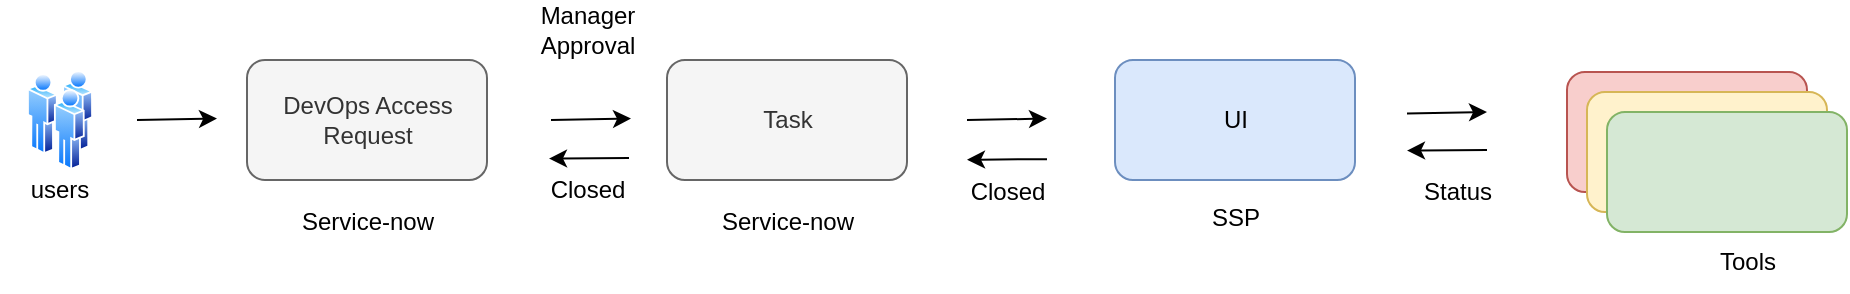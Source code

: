 <mxfile version="20.2.2" type="github">
  <diagram id="K0u1ulP-ULS7Q2HhCe41" name="Page-1">
    <mxGraphModel dx="944" dy="568" grid="1" gridSize="10" guides="1" tooltips="1" connect="1" arrows="1" fold="1" page="1" pageScale="1" pageWidth="1169" pageHeight="827" math="0" shadow="0">
      <root>
        <mxCell id="0" />
        <mxCell id="1" parent="0" />
        <mxCell id="nr1RQSjJcrJyGczmWqtb-1" value="DevOps Access Request" style="rounded=1;whiteSpace=wrap;html=1;fillColor=#f5f5f5;fontColor=#333333;strokeColor=#666666;" parent="1" vertex="1">
          <mxGeometry x="246.5" y="380" width="120" height="60" as="geometry" />
        </mxCell>
        <mxCell id="nr1RQSjJcrJyGczmWqtb-2" value="" style="aspect=fixed;perimeter=ellipsePerimeter;html=1;align=center;shadow=0;dashed=0;spacingTop=3;image;image=img/lib/active_directory/users.svg;" parent="1" vertex="1">
          <mxGeometry x="136.5" y="385" width="33" height="50" as="geometry" />
        </mxCell>
        <mxCell id="nr1RQSjJcrJyGczmWqtb-3" value="Service-now" style="text;html=1;strokeColor=none;fillColor=none;align=center;verticalAlign=middle;whiteSpace=wrap;rounded=0;" parent="1" vertex="1">
          <mxGeometry x="236.5" y="446" width="140" height="30" as="geometry" />
        </mxCell>
        <mxCell id="nr1RQSjJcrJyGczmWqtb-4" value="" style="endArrow=classic;html=1;rounded=0;" parent="1" edge="1">
          <mxGeometry width="50" height="50" relative="1" as="geometry">
            <mxPoint x="191.5" y="410" as="sourcePoint" />
            <mxPoint x="231.5" y="409.29" as="targetPoint" />
          </mxGeometry>
        </mxCell>
        <mxCell id="nr1RQSjJcrJyGczmWqtb-5" value="users" style="text;html=1;strokeColor=none;fillColor=none;align=center;verticalAlign=middle;whiteSpace=wrap;rounded=0;" parent="1" vertex="1">
          <mxGeometry x="123" y="430" width="60" height="30" as="geometry" />
        </mxCell>
        <mxCell id="nr1RQSjJcrJyGczmWqtb-6" value="UI" style="rounded=1;whiteSpace=wrap;html=1;fillColor=#dae8fc;strokeColor=#6c8ebf;" parent="1" vertex="1">
          <mxGeometry x="680.5" y="380" width="120" height="60" as="geometry" />
        </mxCell>
        <mxCell id="nr1RQSjJcrJyGczmWqtb-7" value="" style="endArrow=classic;html=1;rounded=0;" parent="1" edge="1">
          <mxGeometry width="50" height="50" relative="1" as="geometry">
            <mxPoint x="398.5" y="410" as="sourcePoint" />
            <mxPoint x="438.5" y="409.29" as="targetPoint" />
          </mxGeometry>
        </mxCell>
        <mxCell id="nr1RQSjJcrJyGczmWqtb-8" value="SSP" style="text;html=1;strokeColor=none;fillColor=none;align=center;verticalAlign=middle;whiteSpace=wrap;rounded=0;" parent="1" vertex="1">
          <mxGeometry x="710.5" y="444" width="60" height="30" as="geometry" />
        </mxCell>
        <mxCell id="nr1RQSjJcrJyGczmWqtb-10" value="Task" style="rounded=1;whiteSpace=wrap;html=1;fillColor=#f5f5f5;fontColor=#333333;strokeColor=#666666;" parent="1" vertex="1">
          <mxGeometry x="456.5" y="380" width="120" height="60" as="geometry" />
        </mxCell>
        <mxCell id="nr1RQSjJcrJyGczmWqtb-11" value="Service-now" style="text;html=1;strokeColor=none;fillColor=none;align=center;verticalAlign=middle;whiteSpace=wrap;rounded=0;" parent="1" vertex="1">
          <mxGeometry x="446.5" y="446" width="140" height="30" as="geometry" />
        </mxCell>
        <mxCell id="nr1RQSjJcrJyGczmWqtb-12" value="Manager Approval" style="text;html=1;strokeColor=none;fillColor=none;align=center;verticalAlign=middle;whiteSpace=wrap;rounded=0;" parent="1" vertex="1">
          <mxGeometry x="386.5" y="350" width="60" height="30" as="geometry" />
        </mxCell>
        <mxCell id="nr1RQSjJcrJyGczmWqtb-13" value="" style="endArrow=classic;html=1;rounded=0;" parent="1" edge="1">
          <mxGeometry width="50" height="50" relative="1" as="geometry">
            <mxPoint x="606.5" y="410" as="sourcePoint" />
            <mxPoint x="646.5" y="409.29" as="targetPoint" />
          </mxGeometry>
        </mxCell>
        <mxCell id="nr1RQSjJcrJyGczmWqtb-14" value="" style="rounded=1;whiteSpace=wrap;html=1;fontFamily=Helvetica;fontSize=12;align=center;strokeColor=#b85450;fillColor=#f8cecc;" parent="1" vertex="1">
          <mxGeometry x="906.5" y="386" width="120" height="60" as="geometry" />
        </mxCell>
        <mxCell id="nr1RQSjJcrJyGczmWqtb-15" value="" style="rounded=1;whiteSpace=wrap;html=1;fontFamily=Helvetica;fontSize=12;fontColor=default;align=center;strokeColor=#d6b656;fillColor=#fff2cc;" parent="1" vertex="1">
          <mxGeometry x="916.5" y="396" width="120" height="60" as="geometry" />
        </mxCell>
        <mxCell id="nr1RQSjJcrJyGczmWqtb-16" value="" style="rounded=1;whiteSpace=wrap;html=1;fontFamily=Helvetica;fontSize=12;align=center;strokeColor=#82b366;fillColor=#d5e8d4;" parent="1" vertex="1">
          <mxGeometry x="926.5" y="406" width="120" height="60" as="geometry" />
        </mxCell>
        <mxCell id="nr1RQSjJcrJyGczmWqtb-17" value="Tools" style="text;html=1;strokeColor=none;fillColor=none;align=center;verticalAlign=middle;whiteSpace=wrap;rounded=0;" parent="1" vertex="1">
          <mxGeometry x="966.5" y="466" width="60" height="30" as="geometry" />
        </mxCell>
        <mxCell id="nr1RQSjJcrJyGczmWqtb-18" value="" style="endArrow=classic;html=1;rounded=0;" parent="1" edge="1">
          <mxGeometry width="50" height="50" relative="1" as="geometry">
            <mxPoint x="826.5" y="406.71" as="sourcePoint" />
            <mxPoint x="866.5" y="406.0" as="targetPoint" />
          </mxGeometry>
        </mxCell>
        <mxCell id="nr1RQSjJcrJyGczmWqtb-19" value="" style="endArrow=classic;html=1;rounded=0;" parent="1" edge="1">
          <mxGeometry width="50" height="50" relative="1" as="geometry">
            <mxPoint x="866.5" y="425" as="sourcePoint" />
            <mxPoint x="826.5" y="425.29" as="targetPoint" />
          </mxGeometry>
        </mxCell>
        <mxCell id="nr1RQSjJcrJyGczmWqtb-20" value="Status" style="text;html=1;strokeColor=none;fillColor=none;align=center;verticalAlign=middle;whiteSpace=wrap;rounded=0;" parent="1" vertex="1">
          <mxGeometry x="821.5" y="431" width="60" height="30" as="geometry" />
        </mxCell>
        <mxCell id="nr1RQSjJcrJyGczmWqtb-22" value="" style="endArrow=classic;html=1;rounded=0;" parent="1" edge="1">
          <mxGeometry width="50" height="50" relative="1" as="geometry">
            <mxPoint x="646.5" y="429.57" as="sourcePoint" />
            <mxPoint x="606.5" y="429.86" as="targetPoint" />
          </mxGeometry>
        </mxCell>
        <mxCell id="nr1RQSjJcrJyGczmWqtb-23" value="Closed" style="text;html=1;strokeColor=none;fillColor=none;align=center;verticalAlign=middle;whiteSpace=wrap;rounded=0;" parent="1" vertex="1">
          <mxGeometry x="596.5" y="431" width="60" height="30" as="geometry" />
        </mxCell>
        <mxCell id="e9rMB2lP20MqL7_7ardd-1" value="Closed" style="text;html=1;strokeColor=none;fillColor=none;align=center;verticalAlign=middle;whiteSpace=wrap;rounded=0;" vertex="1" parent="1">
          <mxGeometry x="386.5" y="430" width="60" height="30" as="geometry" />
        </mxCell>
        <mxCell id="e9rMB2lP20MqL7_7ardd-2" value="" style="endArrow=classic;html=1;rounded=0;" edge="1" parent="1">
          <mxGeometry width="50" height="50" relative="1" as="geometry">
            <mxPoint x="437.5" y="429.0" as="sourcePoint" />
            <mxPoint x="397.5" y="429.29" as="targetPoint" />
          </mxGeometry>
        </mxCell>
      </root>
    </mxGraphModel>
  </diagram>
</mxfile>
